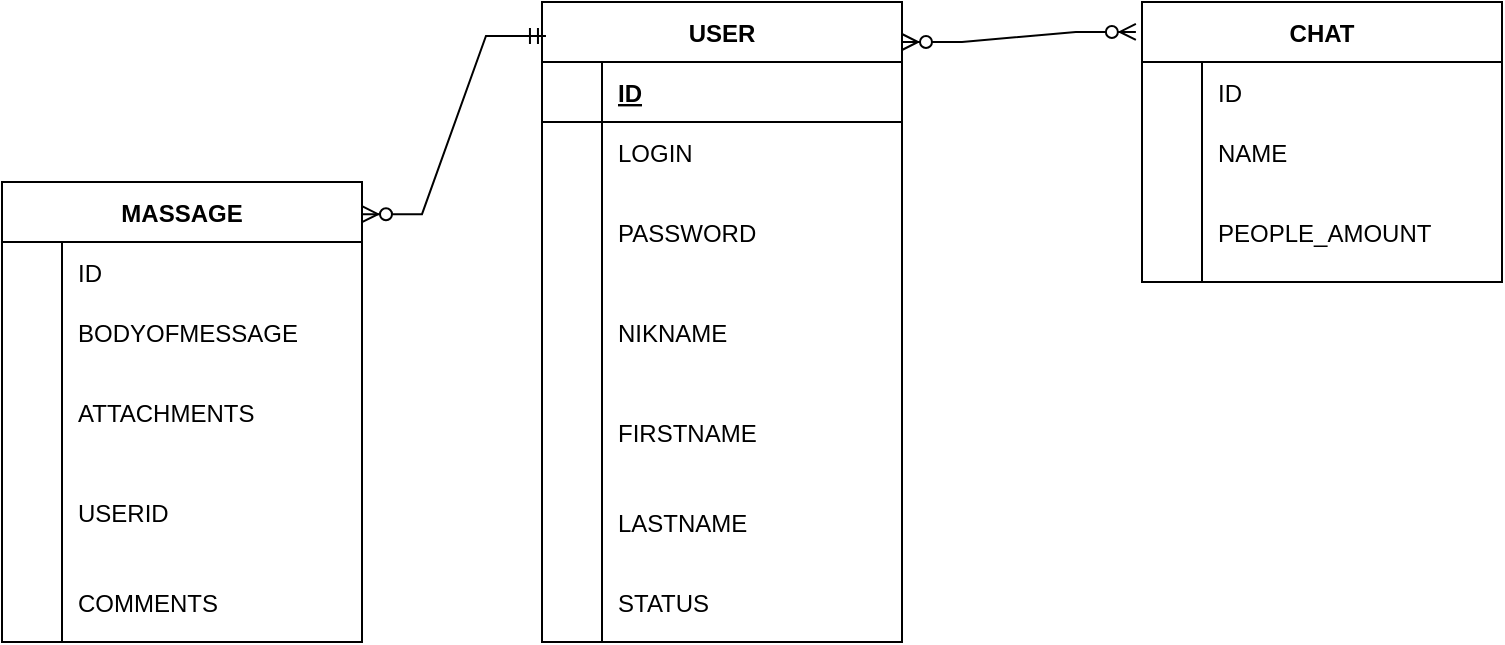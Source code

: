 <mxfile version="20.8.23" type="device"><diagram name="Страница 1" id="CybMoR564cBt2oMNJJgt"><mxGraphModel dx="1373" dy="747" grid="1" gridSize="10" guides="1" tooltips="1" connect="1" arrows="1" fold="1" page="1" pageScale="1" pageWidth="827" pageHeight="1169" math="0" shadow="0"><root><mxCell id="0"/><mxCell id="1" parent="0"/><mxCell id="RxfUS9SnAvrT3dDrPBcS-1" value="USER" style="shape=table;startSize=30;container=1;collapsible=1;childLayout=tableLayout;fixedRows=1;rowLines=0;fontStyle=1;align=center;resizeLast=1;" parent="1" vertex="1"><mxGeometry x="240" y="80" width="180" height="320" as="geometry"/></mxCell><mxCell id="RxfUS9SnAvrT3dDrPBcS-2" value="" style="shape=tableRow;horizontal=0;startSize=0;swimlaneHead=0;swimlaneBody=0;fillColor=none;collapsible=0;dropTarget=0;points=[[0,0.5],[1,0.5]];portConstraint=eastwest;top=0;left=0;right=0;bottom=1;" parent="RxfUS9SnAvrT3dDrPBcS-1" vertex="1"><mxGeometry y="30" width="180" height="30" as="geometry"/></mxCell><mxCell id="RxfUS9SnAvrT3dDrPBcS-3" value="" style="shape=partialRectangle;connectable=0;fillColor=none;top=0;left=0;bottom=0;right=0;fontStyle=1;overflow=hidden;" parent="RxfUS9SnAvrT3dDrPBcS-2" vertex="1"><mxGeometry width="30" height="30" as="geometry"><mxRectangle width="30" height="30" as="alternateBounds"/></mxGeometry></mxCell><mxCell id="RxfUS9SnAvrT3dDrPBcS-4" value="ID" style="shape=partialRectangle;connectable=0;fillColor=none;top=0;left=0;bottom=0;right=0;align=left;spacingLeft=6;fontStyle=5;overflow=hidden;" parent="RxfUS9SnAvrT3dDrPBcS-2" vertex="1"><mxGeometry x="30" width="150" height="30" as="geometry"><mxRectangle width="150" height="30" as="alternateBounds"/></mxGeometry></mxCell><mxCell id="RxfUS9SnAvrT3dDrPBcS-5" value="" style="shape=tableRow;horizontal=0;startSize=0;swimlaneHead=0;swimlaneBody=0;fillColor=none;collapsible=0;dropTarget=0;points=[[0,0.5],[1,0.5]];portConstraint=eastwest;top=0;left=0;right=0;bottom=0;" parent="RxfUS9SnAvrT3dDrPBcS-1" vertex="1"><mxGeometry y="60" width="180" height="30" as="geometry"/></mxCell><mxCell id="RxfUS9SnAvrT3dDrPBcS-6" value="" style="shape=partialRectangle;connectable=0;fillColor=none;top=0;left=0;bottom=0;right=0;editable=1;overflow=hidden;" parent="RxfUS9SnAvrT3dDrPBcS-5" vertex="1"><mxGeometry width="30" height="30" as="geometry"><mxRectangle width="30" height="30" as="alternateBounds"/></mxGeometry></mxCell><mxCell id="RxfUS9SnAvrT3dDrPBcS-7" value="LOGIN" style="shape=partialRectangle;connectable=0;fillColor=none;top=0;left=0;bottom=0;right=0;align=left;spacingLeft=6;overflow=hidden;" parent="RxfUS9SnAvrT3dDrPBcS-5" vertex="1"><mxGeometry x="30" width="150" height="30" as="geometry"><mxRectangle width="150" height="30" as="alternateBounds"/></mxGeometry></mxCell><mxCell id="RxfUS9SnAvrT3dDrPBcS-8" value="" style="shape=tableRow;horizontal=0;startSize=0;swimlaneHead=0;swimlaneBody=0;fillColor=none;collapsible=0;dropTarget=0;points=[[0,0.5],[1,0.5]];portConstraint=eastwest;top=0;left=0;right=0;bottom=0;" parent="RxfUS9SnAvrT3dDrPBcS-1" vertex="1"><mxGeometry y="90" width="180" height="50" as="geometry"/></mxCell><mxCell id="RxfUS9SnAvrT3dDrPBcS-9" value="" style="shape=partialRectangle;connectable=0;fillColor=none;top=0;left=0;bottom=0;right=0;editable=1;overflow=hidden;" parent="RxfUS9SnAvrT3dDrPBcS-8" vertex="1"><mxGeometry width="30" height="50" as="geometry"><mxRectangle width="30" height="50" as="alternateBounds"/></mxGeometry></mxCell><mxCell id="RxfUS9SnAvrT3dDrPBcS-10" value="PASSWORD" style="shape=partialRectangle;connectable=0;fillColor=none;top=0;left=0;bottom=0;right=0;align=left;spacingLeft=6;overflow=hidden;" parent="RxfUS9SnAvrT3dDrPBcS-8" vertex="1"><mxGeometry x="30" width="150" height="50" as="geometry"><mxRectangle width="150" height="50" as="alternateBounds"/></mxGeometry></mxCell><mxCell id="RxfUS9SnAvrT3dDrPBcS-11" value="" style="shape=tableRow;horizontal=0;startSize=0;swimlaneHead=0;swimlaneBody=0;fillColor=none;collapsible=0;dropTarget=0;points=[[0,0.5],[1,0.5]];portConstraint=eastwest;top=0;left=0;right=0;bottom=0;" parent="RxfUS9SnAvrT3dDrPBcS-1" vertex="1"><mxGeometry y="140" width="180" height="50" as="geometry"/></mxCell><mxCell id="RxfUS9SnAvrT3dDrPBcS-12" value="" style="shape=partialRectangle;connectable=0;fillColor=none;top=0;left=0;bottom=0;right=0;editable=1;overflow=hidden;" parent="RxfUS9SnAvrT3dDrPBcS-11" vertex="1"><mxGeometry width="30" height="50" as="geometry"><mxRectangle width="30" height="50" as="alternateBounds"/></mxGeometry></mxCell><mxCell id="RxfUS9SnAvrT3dDrPBcS-13" value="NIKNAME" style="shape=partialRectangle;connectable=0;fillColor=none;top=0;left=0;bottom=0;right=0;align=left;spacingLeft=6;overflow=hidden;" parent="RxfUS9SnAvrT3dDrPBcS-11" vertex="1"><mxGeometry x="30" width="150" height="50" as="geometry"><mxRectangle width="150" height="50" as="alternateBounds"/></mxGeometry></mxCell><mxCell id="RxfUS9SnAvrT3dDrPBcS-15" value="" style="shape=tableRow;horizontal=0;startSize=0;swimlaneHead=0;swimlaneBody=0;fillColor=none;collapsible=0;dropTarget=0;points=[[0,0.5],[1,0.5]];portConstraint=eastwest;top=0;left=0;right=0;bottom=0;" parent="RxfUS9SnAvrT3dDrPBcS-1" vertex="1"><mxGeometry y="190" width="180" height="50" as="geometry"/></mxCell><mxCell id="RxfUS9SnAvrT3dDrPBcS-16" value="" style="shape=partialRectangle;connectable=0;fillColor=none;top=0;left=0;bottom=0;right=0;editable=1;overflow=hidden;" parent="RxfUS9SnAvrT3dDrPBcS-15" vertex="1"><mxGeometry width="30" height="50" as="geometry"><mxRectangle width="30" height="50" as="alternateBounds"/></mxGeometry></mxCell><mxCell id="RxfUS9SnAvrT3dDrPBcS-17" value="FIRSTNAME" style="shape=partialRectangle;connectable=0;fillColor=none;top=0;left=0;bottom=0;right=0;align=left;spacingLeft=6;overflow=hidden;" parent="RxfUS9SnAvrT3dDrPBcS-15" vertex="1"><mxGeometry x="30" width="150" height="50" as="geometry"><mxRectangle width="150" height="50" as="alternateBounds"/></mxGeometry></mxCell><mxCell id="RxfUS9SnAvrT3dDrPBcS-18" value="" style="shape=tableRow;horizontal=0;startSize=0;swimlaneHead=0;swimlaneBody=0;fillColor=none;collapsible=0;dropTarget=0;points=[[0,0.5],[1,0.5]];portConstraint=eastwest;top=0;left=0;right=0;bottom=0;" parent="RxfUS9SnAvrT3dDrPBcS-1" vertex="1"><mxGeometry y="240" width="180" height="40" as="geometry"/></mxCell><mxCell id="RxfUS9SnAvrT3dDrPBcS-19" value="" style="shape=partialRectangle;connectable=0;fillColor=none;top=0;left=0;bottom=0;right=0;editable=1;overflow=hidden;" parent="RxfUS9SnAvrT3dDrPBcS-18" vertex="1"><mxGeometry width="30" height="40" as="geometry"><mxRectangle width="30" height="40" as="alternateBounds"/></mxGeometry></mxCell><mxCell id="RxfUS9SnAvrT3dDrPBcS-20" value="LASTNAME" style="shape=partialRectangle;connectable=0;fillColor=none;top=0;left=0;bottom=0;right=0;align=left;spacingLeft=6;overflow=hidden;" parent="RxfUS9SnAvrT3dDrPBcS-18" vertex="1"><mxGeometry x="30" width="150" height="40" as="geometry"><mxRectangle width="150" height="40" as="alternateBounds"/></mxGeometry></mxCell><mxCell id="RxfUS9SnAvrT3dDrPBcS-21" value="" style="shape=tableRow;horizontal=0;startSize=0;swimlaneHead=0;swimlaneBody=0;fillColor=none;collapsible=0;dropTarget=0;points=[[0,0.5],[1,0.5]];portConstraint=eastwest;top=0;left=0;right=0;bottom=0;" parent="RxfUS9SnAvrT3dDrPBcS-1" vertex="1"><mxGeometry y="280" width="180" height="40" as="geometry"/></mxCell><mxCell id="RxfUS9SnAvrT3dDrPBcS-22" value="" style="shape=partialRectangle;connectable=0;fillColor=none;top=0;left=0;bottom=0;right=0;editable=1;overflow=hidden;" parent="RxfUS9SnAvrT3dDrPBcS-21" vertex="1"><mxGeometry width="30" height="40" as="geometry"><mxRectangle width="30" height="40" as="alternateBounds"/></mxGeometry></mxCell><mxCell id="RxfUS9SnAvrT3dDrPBcS-23" value="STATUS" style="shape=partialRectangle;connectable=0;fillColor=none;top=0;left=0;bottom=0;right=0;align=left;spacingLeft=6;overflow=hidden;" parent="RxfUS9SnAvrT3dDrPBcS-21" vertex="1"><mxGeometry x="30" width="150" height="40" as="geometry"><mxRectangle width="150" height="40" as="alternateBounds"/></mxGeometry></mxCell><mxCell id="RxfUS9SnAvrT3dDrPBcS-24" value="CHAT" style="shape=table;startSize=30;container=1;collapsible=1;childLayout=tableLayout;fixedRows=1;rowLines=0;fontStyle=1;align=center;resizeLast=1;" parent="1" vertex="1"><mxGeometry x="540" y="80" width="180" height="140" as="geometry"/></mxCell><mxCell id="RxfUS9SnAvrT3dDrPBcS-65" value="" style="shape=tableRow;horizontal=0;startSize=0;swimlaneHead=0;swimlaneBody=0;fillColor=none;collapsible=0;dropTarget=0;points=[[0,0.5],[1,0.5]];portConstraint=eastwest;top=0;left=0;right=0;bottom=0;" parent="RxfUS9SnAvrT3dDrPBcS-24" vertex="1"><mxGeometry y="30" width="180" height="30" as="geometry"/></mxCell><mxCell id="RxfUS9SnAvrT3dDrPBcS-66" value="" style="shape=partialRectangle;connectable=0;fillColor=none;top=0;left=0;bottom=0;right=0;editable=1;overflow=hidden;" parent="RxfUS9SnAvrT3dDrPBcS-65" vertex="1"><mxGeometry width="30" height="30" as="geometry"><mxRectangle width="30" height="30" as="alternateBounds"/></mxGeometry></mxCell><mxCell id="RxfUS9SnAvrT3dDrPBcS-67" value="ID" style="shape=partialRectangle;connectable=0;fillColor=none;top=0;left=0;bottom=0;right=0;align=left;spacingLeft=6;overflow=hidden;" parent="RxfUS9SnAvrT3dDrPBcS-65" vertex="1"><mxGeometry x="30" width="150" height="30" as="geometry"><mxRectangle width="150" height="30" as="alternateBounds"/></mxGeometry></mxCell><mxCell id="RxfUS9SnAvrT3dDrPBcS-28" value="" style="shape=tableRow;horizontal=0;startSize=0;swimlaneHead=0;swimlaneBody=0;fillColor=none;collapsible=0;dropTarget=0;points=[[0,0.5],[1,0.5]];portConstraint=eastwest;top=0;left=0;right=0;bottom=0;" parent="RxfUS9SnAvrT3dDrPBcS-24" vertex="1"><mxGeometry y="60" width="180" height="30" as="geometry"/></mxCell><mxCell id="RxfUS9SnAvrT3dDrPBcS-29" value="" style="shape=partialRectangle;connectable=0;fillColor=none;top=0;left=0;bottom=0;right=0;editable=1;overflow=hidden;" parent="RxfUS9SnAvrT3dDrPBcS-28" vertex="1"><mxGeometry width="30" height="30" as="geometry"><mxRectangle width="30" height="30" as="alternateBounds"/></mxGeometry></mxCell><mxCell id="RxfUS9SnAvrT3dDrPBcS-30" value="NAME" style="shape=partialRectangle;connectable=0;fillColor=none;top=0;left=0;bottom=0;right=0;align=left;spacingLeft=6;overflow=hidden;" parent="RxfUS9SnAvrT3dDrPBcS-28" vertex="1"><mxGeometry x="30" width="150" height="30" as="geometry"><mxRectangle width="150" height="30" as="alternateBounds"/></mxGeometry></mxCell><mxCell id="RxfUS9SnAvrT3dDrPBcS-31" value="" style="shape=tableRow;horizontal=0;startSize=0;swimlaneHead=0;swimlaneBody=0;fillColor=none;collapsible=0;dropTarget=0;points=[[0,0.5],[1,0.5]];portConstraint=eastwest;top=0;left=0;right=0;bottom=0;" parent="RxfUS9SnAvrT3dDrPBcS-24" vertex="1"><mxGeometry y="90" width="180" height="50" as="geometry"/></mxCell><mxCell id="RxfUS9SnAvrT3dDrPBcS-32" value="" style="shape=partialRectangle;connectable=0;fillColor=none;top=0;left=0;bottom=0;right=0;editable=1;overflow=hidden;" parent="RxfUS9SnAvrT3dDrPBcS-31" vertex="1"><mxGeometry width="30" height="50" as="geometry"><mxRectangle width="30" height="50" as="alternateBounds"/></mxGeometry></mxCell><mxCell id="RxfUS9SnAvrT3dDrPBcS-33" value="PEOPLE_AMOUNT" style="shape=partialRectangle;connectable=0;fillColor=none;top=0;left=0;bottom=0;right=0;align=left;spacingLeft=6;overflow=hidden;" parent="RxfUS9SnAvrT3dDrPBcS-31" vertex="1"><mxGeometry x="30" width="150" height="50" as="geometry"><mxRectangle width="150" height="50" as="alternateBounds"/></mxGeometry></mxCell><mxCell id="RxfUS9SnAvrT3dDrPBcS-46" value="MASSAGE" style="shape=table;startSize=30;container=1;collapsible=1;childLayout=tableLayout;fixedRows=1;rowLines=0;fontStyle=1;align=center;resizeLast=1;" parent="1" vertex="1"><mxGeometry x="-30" y="170" width="180" height="230" as="geometry"/></mxCell><mxCell id="RxfUS9SnAvrT3dDrPBcS-62" value="" style="shape=tableRow;horizontal=0;startSize=0;swimlaneHead=0;swimlaneBody=0;fillColor=none;collapsible=0;dropTarget=0;points=[[0,0.5],[1,0.5]];portConstraint=eastwest;top=0;left=0;right=0;bottom=0;" parent="RxfUS9SnAvrT3dDrPBcS-46" vertex="1"><mxGeometry y="30" width="180" height="30" as="geometry"/></mxCell><mxCell id="RxfUS9SnAvrT3dDrPBcS-63" value="" style="shape=partialRectangle;connectable=0;fillColor=none;top=0;left=0;bottom=0;right=0;editable=1;overflow=hidden;" parent="RxfUS9SnAvrT3dDrPBcS-62" vertex="1"><mxGeometry width="30" height="30" as="geometry"><mxRectangle width="30" height="30" as="alternateBounds"/></mxGeometry></mxCell><mxCell id="RxfUS9SnAvrT3dDrPBcS-64" value="ID" style="shape=partialRectangle;connectable=0;fillColor=none;top=0;left=0;bottom=0;right=0;align=left;spacingLeft=6;overflow=hidden;" parent="RxfUS9SnAvrT3dDrPBcS-62" vertex="1"><mxGeometry x="30" width="150" height="30" as="geometry"><mxRectangle width="150" height="30" as="alternateBounds"/></mxGeometry></mxCell><mxCell id="RxfUS9SnAvrT3dDrPBcS-50" value="" style="shape=tableRow;horizontal=0;startSize=0;swimlaneHead=0;swimlaneBody=0;fillColor=none;collapsible=0;dropTarget=0;points=[[0,0.5],[1,0.5]];portConstraint=eastwest;top=0;left=0;right=0;bottom=0;" parent="RxfUS9SnAvrT3dDrPBcS-46" vertex="1"><mxGeometry y="60" width="180" height="30" as="geometry"/></mxCell><mxCell id="RxfUS9SnAvrT3dDrPBcS-51" value="" style="shape=partialRectangle;connectable=0;fillColor=none;top=0;left=0;bottom=0;right=0;editable=1;overflow=hidden;" parent="RxfUS9SnAvrT3dDrPBcS-50" vertex="1"><mxGeometry width="30" height="30" as="geometry"><mxRectangle width="30" height="30" as="alternateBounds"/></mxGeometry></mxCell><mxCell id="RxfUS9SnAvrT3dDrPBcS-52" value="BODYOFMESSAGE" style="shape=partialRectangle;connectable=0;fillColor=none;top=0;left=0;bottom=0;right=0;align=left;spacingLeft=6;overflow=hidden;" parent="RxfUS9SnAvrT3dDrPBcS-50" vertex="1"><mxGeometry x="30" width="150" height="30" as="geometry"><mxRectangle width="150" height="30" as="alternateBounds"/></mxGeometry></mxCell><mxCell id="RxfUS9SnAvrT3dDrPBcS-53" value="" style="shape=tableRow;horizontal=0;startSize=0;swimlaneHead=0;swimlaneBody=0;fillColor=none;collapsible=0;dropTarget=0;points=[[0,0.5],[1,0.5]];portConstraint=eastwest;top=0;left=0;right=0;bottom=0;" parent="RxfUS9SnAvrT3dDrPBcS-46" vertex="1"><mxGeometry y="90" width="180" height="50" as="geometry"/></mxCell><mxCell id="RxfUS9SnAvrT3dDrPBcS-54" value="" style="shape=partialRectangle;connectable=0;fillColor=none;top=0;left=0;bottom=0;right=0;editable=1;overflow=hidden;" parent="RxfUS9SnAvrT3dDrPBcS-53" vertex="1"><mxGeometry width="30" height="50" as="geometry"><mxRectangle width="30" height="50" as="alternateBounds"/></mxGeometry></mxCell><mxCell id="RxfUS9SnAvrT3dDrPBcS-55" value="ATTACHMENTS" style="shape=partialRectangle;connectable=0;fillColor=none;top=0;left=0;bottom=0;right=0;align=left;spacingLeft=6;overflow=hidden;" parent="RxfUS9SnAvrT3dDrPBcS-53" vertex="1"><mxGeometry x="30" width="150" height="50" as="geometry"><mxRectangle width="150" height="50" as="alternateBounds"/></mxGeometry></mxCell><mxCell id="RxfUS9SnAvrT3dDrPBcS-56" value="" style="shape=tableRow;horizontal=0;startSize=0;swimlaneHead=0;swimlaneBody=0;fillColor=none;collapsible=0;dropTarget=0;points=[[0,0.5],[1,0.5]];portConstraint=eastwest;top=0;left=0;right=0;bottom=0;" parent="RxfUS9SnAvrT3dDrPBcS-46" vertex="1"><mxGeometry y="140" width="180" height="50" as="geometry"/></mxCell><mxCell id="RxfUS9SnAvrT3dDrPBcS-57" value="" style="shape=partialRectangle;connectable=0;fillColor=none;top=0;left=0;bottom=0;right=0;editable=1;overflow=hidden;" parent="RxfUS9SnAvrT3dDrPBcS-56" vertex="1"><mxGeometry width="30" height="50" as="geometry"><mxRectangle width="30" height="50" as="alternateBounds"/></mxGeometry></mxCell><mxCell id="RxfUS9SnAvrT3dDrPBcS-58" value="USERID" style="shape=partialRectangle;connectable=0;fillColor=none;top=0;left=0;bottom=0;right=0;align=left;spacingLeft=6;overflow=hidden;" parent="RxfUS9SnAvrT3dDrPBcS-56" vertex="1"><mxGeometry x="30" width="150" height="50" as="geometry"><mxRectangle width="150" height="50" as="alternateBounds"/></mxGeometry></mxCell><mxCell id="RxfUS9SnAvrT3dDrPBcS-59" value="" style="shape=tableRow;horizontal=0;startSize=0;swimlaneHead=0;swimlaneBody=0;fillColor=none;collapsible=0;dropTarget=0;points=[[0,0.5],[1,0.5]];portConstraint=eastwest;top=0;left=0;right=0;bottom=0;" parent="RxfUS9SnAvrT3dDrPBcS-46" vertex="1"><mxGeometry y="190" width="180" height="40" as="geometry"/></mxCell><mxCell id="RxfUS9SnAvrT3dDrPBcS-60" value="" style="shape=partialRectangle;connectable=0;fillColor=none;top=0;left=0;bottom=0;right=0;editable=1;overflow=hidden;" parent="RxfUS9SnAvrT3dDrPBcS-59" vertex="1"><mxGeometry width="30" height="40" as="geometry"><mxRectangle width="30" height="40" as="alternateBounds"/></mxGeometry></mxCell><mxCell id="RxfUS9SnAvrT3dDrPBcS-61" value="COMMENTS" style="shape=partialRectangle;connectable=0;fillColor=none;top=0;left=0;bottom=0;right=0;align=left;spacingLeft=6;overflow=hidden;" parent="RxfUS9SnAvrT3dDrPBcS-59" vertex="1"><mxGeometry x="30" width="150" height="40" as="geometry"><mxRectangle width="150" height="40" as="alternateBounds"/></mxGeometry></mxCell><mxCell id="u8yI8QpQrf0wdUD05lxB-1" value="" style="edgeStyle=entityRelationEdgeStyle;fontSize=12;html=1;endArrow=ERzeroToMany;startArrow=ERmandOne;rounded=0;entryX=1;entryY=0.07;entryDx=0;entryDy=0;entryPerimeter=0;exitX=0.011;exitY=0.053;exitDx=0;exitDy=0;exitPerimeter=0;" edge="1" parent="1" source="RxfUS9SnAvrT3dDrPBcS-1" target="RxfUS9SnAvrT3dDrPBcS-46"><mxGeometry width="100" height="100" relative="1" as="geometry"><mxPoint x="390" y="130" as="sourcePoint"/><mxPoint x="460" y="270" as="targetPoint"/></mxGeometry></mxCell><mxCell id="u8yI8QpQrf0wdUD05lxB-4" value="" style="edgeStyle=entityRelationEdgeStyle;fontSize=12;html=1;endArrow=ERzeroToMany;endFill=1;startArrow=ERzeroToMany;rounded=0;entryX=-0.017;entryY=0.107;entryDx=0;entryDy=0;entryPerimeter=0;" edge="1" parent="1" target="RxfUS9SnAvrT3dDrPBcS-24"><mxGeometry width="100" height="100" relative="1" as="geometry"><mxPoint x="420" y="100" as="sourcePoint"/><mxPoint x="520" as="targetPoint"/></mxGeometry></mxCell></root></mxGraphModel></diagram></mxfile>